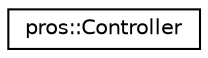digraph "Graphical Class Hierarchy"
{
 // LATEX_PDF_SIZE
  edge [fontname="Helvetica",fontsize="10",labelfontname="Helvetica",labelfontsize="10"];
  node [fontname="Helvetica",fontsize="10",shape=record];
  rankdir="LR";
  Node0 [label="pros::Controller",height=0.2,width=0.4,color="black", fillcolor="white", style="filled",URL="$classpros_1_1Controller.html",tooltip=" "];
}
